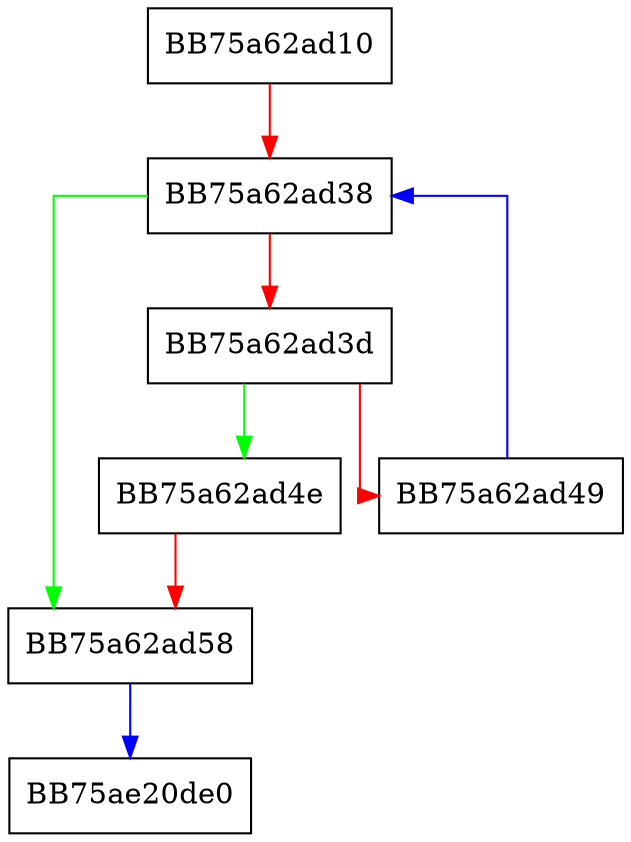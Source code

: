 digraph PruneExpired {
  node [shape="box"];
  graph [splines=ortho];
  BB75a62ad10 -> BB75a62ad38 [color="red"];
  BB75a62ad38 -> BB75a62ad58 [color="green"];
  BB75a62ad38 -> BB75a62ad3d [color="red"];
  BB75a62ad3d -> BB75a62ad4e [color="green"];
  BB75a62ad3d -> BB75a62ad49 [color="red"];
  BB75a62ad49 -> BB75a62ad38 [color="blue"];
  BB75a62ad4e -> BB75a62ad58 [color="red"];
  BB75a62ad58 -> BB75ae20de0 [color="blue"];
}